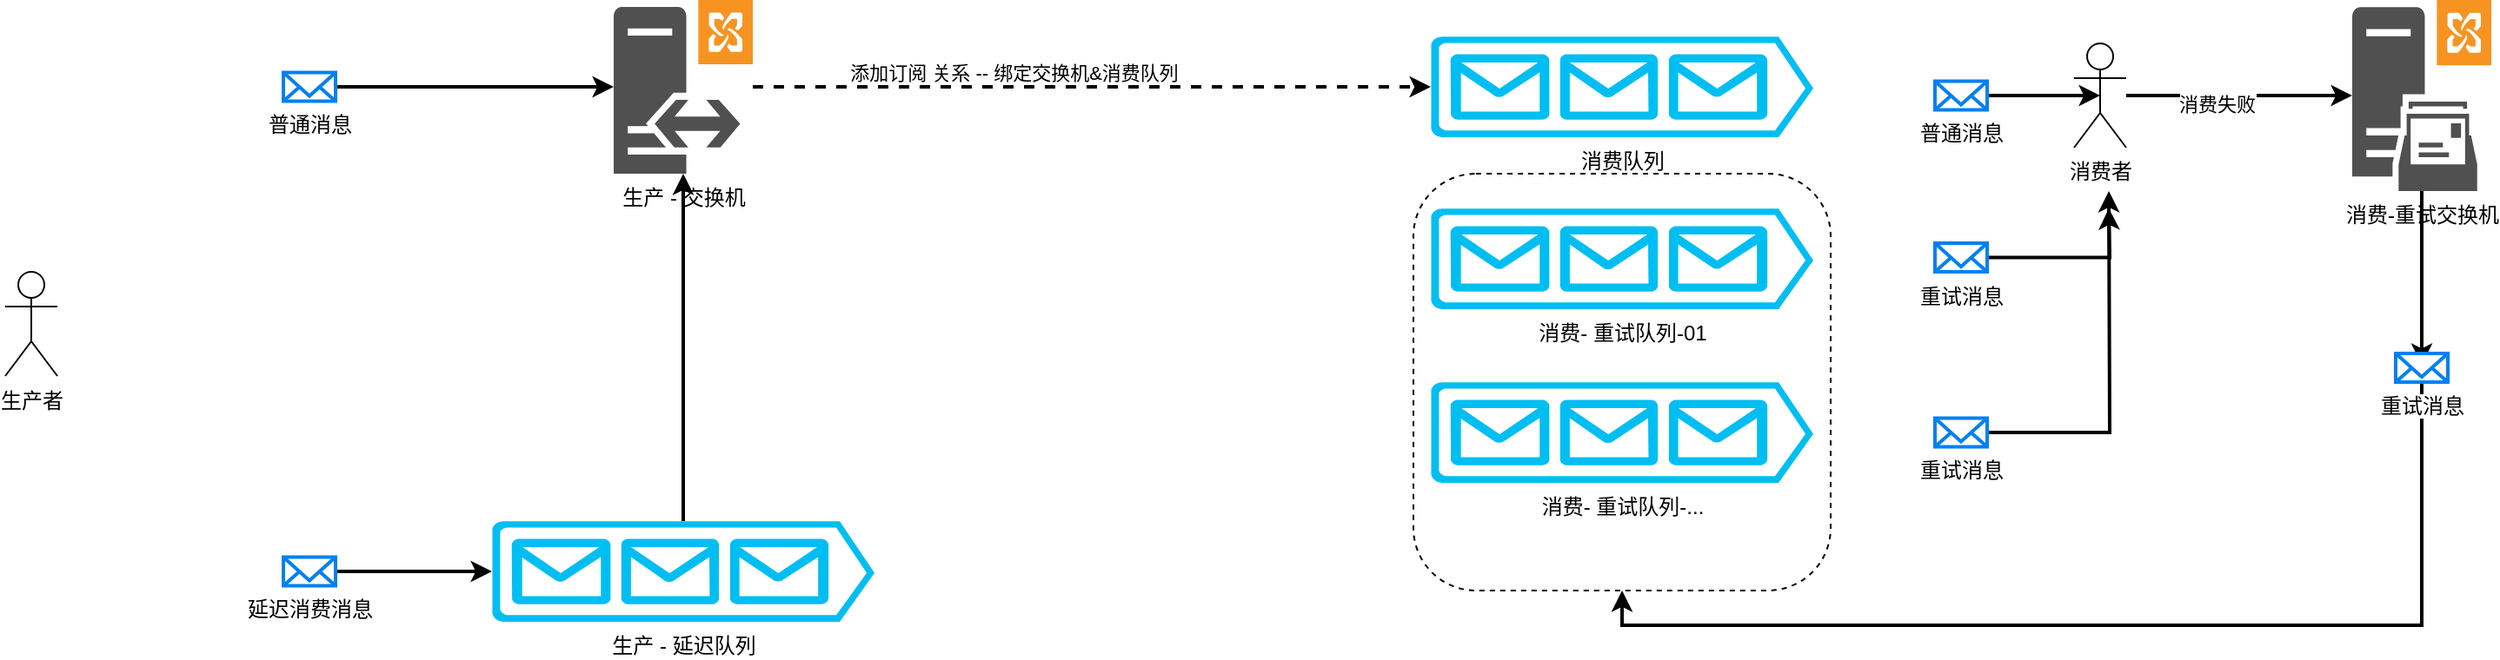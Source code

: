 <mxfile version="14.6.6" type="github">
  <diagram id="R-Ft6WelNc74L0pjaqTJ" name="Page-1">
    <mxGraphModel dx="2703" dy="1689" grid="1" gridSize="10" guides="1" tooltips="1" connect="1" arrows="1" fold="1" page="1" pageScale="1" pageWidth="2336" pageHeight="1654" math="0" shadow="0">
      <root>
        <mxCell id="0" />
        <mxCell id="1" parent="0" />
        <mxCell id="vnwakXqG2bKuVkCYGowV-57" value="" style="rounded=1;whiteSpace=wrap;html=1;dashed=1;" vertex="1" parent="1">
          <mxGeometry x="1120" y="710" width="240" height="240" as="geometry" />
        </mxCell>
        <mxCell id="vnwakXqG2bKuVkCYGowV-32" style="edgeStyle=orthogonalEdgeStyle;rounded=0;orthogonalLoop=1;jettySize=auto;html=1;strokeWidth=2;" edge="1" parent="1" source="vnwakXqG2bKuVkCYGowV-7" target="vnwakXqG2bKuVkCYGowV-9">
          <mxGeometry relative="1" as="geometry" />
        </mxCell>
        <mxCell id="vnwakXqG2bKuVkCYGowV-7" value="普通消息" style="html=1;verticalLabelPosition=bottom;align=center;labelBackgroundColor=#ffffff;verticalAlign=top;strokeWidth=2;strokeColor=#0080F0;shadow=0;dashed=0;shape=mxgraph.ios7.icons.mail;" vertex="1" parent="1">
          <mxGeometry x="470" y="651.75" width="30" height="16.5" as="geometry" />
        </mxCell>
        <mxCell id="vnwakXqG2bKuVkCYGowV-27" style="edgeStyle=orthogonalEdgeStyle;rounded=0;orthogonalLoop=1;jettySize=auto;html=1;entryX=0;entryY=0.5;entryDx=0;entryDy=0;entryPerimeter=0;strokeWidth=2;dashed=1;" edge="1" parent="1" source="vnwakXqG2bKuVkCYGowV-9" target="vnwakXqG2bKuVkCYGowV-19">
          <mxGeometry relative="1" as="geometry" />
        </mxCell>
        <mxCell id="vnwakXqG2bKuVkCYGowV-73" value="添加订阅 关系 -- 绑定交换机&amp;amp;消费队列" style="edgeLabel;html=1;align=center;verticalAlign=middle;resizable=0;points=[];" vertex="1" connectable="0" parent="vnwakXqG2bKuVkCYGowV-27">
          <mxGeometry x="-0.231" y="8" relative="1" as="geometry">
            <mxPoint as="offset" />
          </mxGeometry>
        </mxCell>
        <mxCell id="vnwakXqG2bKuVkCYGowV-9" value="生产 - 交换机" style="pointerEvents=1;shadow=0;dashed=0;html=1;strokeColor=none;fillColor=#505050;labelPosition=center;verticalLabelPosition=bottom;verticalAlign=top;outlineConnect=0;align=center;shape=mxgraph.office.servers.exchange_edge_transport_server_role;" vertex="1" parent="1">
          <mxGeometry x="660" y="610" width="80" height="100" as="geometry" />
        </mxCell>
        <mxCell id="vnwakXqG2bKuVkCYGowV-31" style="edgeStyle=orthogonalEdgeStyle;rounded=0;orthogonalLoop=1;jettySize=auto;html=1;strokeWidth=2;" edge="1" parent="1" source="vnwakXqG2bKuVkCYGowV-13" target="vnwakXqG2bKuVkCYGowV-9">
          <mxGeometry relative="1" as="geometry" />
        </mxCell>
        <mxCell id="vnwakXqG2bKuVkCYGowV-13" value="生产 - 延迟队列" style="verticalLabelPosition=bottom;html=1;verticalAlign=top;align=center;strokeColor=none;fillColor=#00BEF2;shape=mxgraph.azure.queue_generic;pointerEvents=1;" vertex="1" parent="1">
          <mxGeometry x="590" y="910" width="220" height="58" as="geometry" />
        </mxCell>
        <mxCell id="vnwakXqG2bKuVkCYGowV-19" value="消费队列" style="verticalLabelPosition=bottom;html=1;verticalAlign=top;align=center;strokeColor=none;fillColor=#00BEF2;shape=mxgraph.azure.queue_generic;pointerEvents=1;" vertex="1" parent="1">
          <mxGeometry x="1130" y="631" width="220" height="58" as="geometry" />
        </mxCell>
        <mxCell id="vnwakXqG2bKuVkCYGowV-21" value="消费- 重试队列-01" style="verticalLabelPosition=bottom;html=1;verticalAlign=top;align=center;strokeColor=none;fillColor=#00BEF2;shape=mxgraph.azure.queue_generic;pointerEvents=1;" vertex="1" parent="1">
          <mxGeometry x="1130" y="730" width="220" height="58" as="geometry" />
        </mxCell>
        <mxCell id="vnwakXqG2bKuVkCYGowV-23" value="消费- 重试队列-..." style="verticalLabelPosition=bottom;html=1;verticalAlign=top;align=center;strokeColor=none;fillColor=#00BEF2;shape=mxgraph.azure.queue_generic;pointerEvents=1;" vertex="1" parent="1">
          <mxGeometry x="1130" y="830" width="220" height="58" as="geometry" />
        </mxCell>
        <mxCell id="vnwakXqG2bKuVkCYGowV-68" style="edgeStyle=orthogonalEdgeStyle;rounded=0;orthogonalLoop=1;jettySize=auto;html=1;entryX=0.5;entryY=0.394;entryDx=0;entryDy=0;entryPerimeter=0;strokeWidth=2;" edge="1" parent="1" source="vnwakXqG2bKuVkCYGowV-24" target="vnwakXqG2bKuVkCYGowV-67">
          <mxGeometry relative="1" as="geometry" />
        </mxCell>
        <mxCell id="vnwakXqG2bKuVkCYGowV-24" value="消费-重试交换机" style="pointerEvents=1;shadow=0;dashed=0;html=1;strokeColor=none;fillColor=#505050;labelPosition=center;verticalLabelPosition=bottom;verticalAlign=top;outlineConnect=0;align=center;shape=mxgraph.office.servers.exchange_mailbox_server_role;" vertex="1" parent="1">
          <mxGeometry x="1660" y="610" width="80" height="110" as="geometry" />
        </mxCell>
        <mxCell id="vnwakXqG2bKuVkCYGowV-30" style="edgeStyle=orthogonalEdgeStyle;rounded=0;orthogonalLoop=1;jettySize=auto;html=1;entryX=0;entryY=0.5;entryDx=0;entryDy=0;entryPerimeter=0;strokeWidth=2;" edge="1" parent="1" source="vnwakXqG2bKuVkCYGowV-29" target="vnwakXqG2bKuVkCYGowV-13">
          <mxGeometry relative="1" as="geometry" />
        </mxCell>
        <mxCell id="vnwakXqG2bKuVkCYGowV-29" value="延迟消费消息" style="html=1;verticalLabelPosition=bottom;align=center;labelBackgroundColor=#ffffff;verticalAlign=top;strokeWidth=2;strokeColor=#0080F0;shadow=0;dashed=0;shape=mxgraph.ios7.icons.mail;" vertex="1" parent="1">
          <mxGeometry x="470" y="930.75" width="30" height="16.5" as="geometry" />
        </mxCell>
        <mxCell id="vnwakXqG2bKuVkCYGowV-52" style="edgeStyle=orthogonalEdgeStyle;rounded=0;orthogonalLoop=1;jettySize=auto;html=1;strokeWidth=2;" edge="1" parent="1" source="vnwakXqG2bKuVkCYGowV-43" target="vnwakXqG2bKuVkCYGowV-24">
          <mxGeometry relative="1" as="geometry" />
        </mxCell>
        <mxCell id="vnwakXqG2bKuVkCYGowV-53" value="消费失败" style="edgeLabel;html=1;align=center;verticalAlign=middle;resizable=0;points=[];" vertex="1" connectable="0" parent="vnwakXqG2bKuVkCYGowV-52">
          <mxGeometry x="-0.203" y="-5" relative="1" as="geometry">
            <mxPoint as="offset" />
          </mxGeometry>
        </mxCell>
        <mxCell id="vnwakXqG2bKuVkCYGowV-43" value="消费者" style="shape=umlActor;verticalLabelPosition=bottom;verticalAlign=top;html=1;" vertex="1" parent="1">
          <mxGeometry x="1500" y="635" width="30" height="60" as="geometry" />
        </mxCell>
        <mxCell id="vnwakXqG2bKuVkCYGowV-44" value="生产者" style="shape=umlActor;verticalLabelPosition=bottom;verticalAlign=top;html=1;" vertex="1" parent="1">
          <mxGeometry x="310" y="766.5" width="30" height="60" as="geometry" />
        </mxCell>
        <mxCell id="vnwakXqG2bKuVkCYGowV-64" style="edgeStyle=orthogonalEdgeStyle;rounded=0;orthogonalLoop=1;jettySize=auto;html=1;entryX=0.5;entryY=0.5;entryDx=0;entryDy=0;entryPerimeter=0;strokeWidth=2;" edge="1" parent="1" source="vnwakXqG2bKuVkCYGowV-63" target="vnwakXqG2bKuVkCYGowV-43">
          <mxGeometry relative="1" as="geometry" />
        </mxCell>
        <mxCell id="vnwakXqG2bKuVkCYGowV-63" value="普通消息" style="html=1;verticalLabelPosition=bottom;align=center;labelBackgroundColor=#ffffff;verticalAlign=top;strokeWidth=2;strokeColor=#0080F0;shadow=0;dashed=0;shape=mxgraph.ios7.icons.mail;" vertex="1" parent="1">
          <mxGeometry x="1420" y="656.75" width="30" height="16.5" as="geometry" />
        </mxCell>
        <mxCell id="vnwakXqG2bKuVkCYGowV-71" style="edgeStyle=orthogonalEdgeStyle;rounded=0;orthogonalLoop=1;jettySize=auto;html=1;strokeWidth=2;" edge="1" parent="1" source="vnwakXqG2bKuVkCYGowV-65">
          <mxGeometry relative="1" as="geometry">
            <mxPoint x="1520" y="730" as="targetPoint" />
          </mxGeometry>
        </mxCell>
        <mxCell id="vnwakXqG2bKuVkCYGowV-65" value="重试消息" style="html=1;verticalLabelPosition=bottom;align=center;labelBackgroundColor=#ffffff;verticalAlign=top;strokeWidth=2;strokeColor=#0080F0;shadow=0;dashed=0;shape=mxgraph.ios7.icons.mail;" vertex="1" parent="1">
          <mxGeometry x="1420" y="750" width="30" height="16.5" as="geometry" />
        </mxCell>
        <mxCell id="vnwakXqG2bKuVkCYGowV-70" style="edgeStyle=orthogonalEdgeStyle;rounded=0;orthogonalLoop=1;jettySize=auto;html=1;strokeWidth=2;" edge="1" parent="1" source="vnwakXqG2bKuVkCYGowV-66">
          <mxGeometry relative="1" as="geometry">
            <mxPoint x="1520" y="720" as="targetPoint" />
          </mxGeometry>
        </mxCell>
        <mxCell id="vnwakXqG2bKuVkCYGowV-66" value="重试消息" style="html=1;verticalLabelPosition=bottom;align=center;labelBackgroundColor=#ffffff;verticalAlign=top;strokeWidth=2;strokeColor=#0080F0;shadow=0;dashed=0;shape=mxgraph.ios7.icons.mail;" vertex="1" parent="1">
          <mxGeometry x="1420" y="850.75" width="30" height="16.5" as="geometry" />
        </mxCell>
        <mxCell id="vnwakXqG2bKuVkCYGowV-69" style="edgeStyle=orthogonalEdgeStyle;rounded=0;orthogonalLoop=1;jettySize=auto;html=1;entryX=0.5;entryY=1;entryDx=0;entryDy=0;strokeWidth=2;" edge="1" parent="1" source="vnwakXqG2bKuVkCYGowV-67" target="vnwakXqG2bKuVkCYGowV-57">
          <mxGeometry relative="1" as="geometry">
            <Array as="points">
              <mxPoint x="1700" y="970" />
              <mxPoint x="1240" y="970" />
            </Array>
          </mxGeometry>
        </mxCell>
        <mxCell id="vnwakXqG2bKuVkCYGowV-67" value="重试消息" style="html=1;verticalLabelPosition=bottom;align=center;labelBackgroundColor=#ffffff;verticalAlign=top;strokeWidth=2;strokeColor=#0080F0;shadow=0;dashed=0;shape=mxgraph.ios7.icons.mail;" vertex="1" parent="1">
          <mxGeometry x="1685" y="813.5" width="30" height="16.5" as="geometry" />
        </mxCell>
      </root>
    </mxGraphModel>
  </diagram>
</mxfile>
